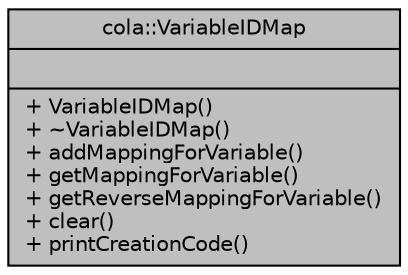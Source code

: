 digraph "cola::VariableIDMap"
{
  edge [fontname="Helvetica",fontsize="10",labelfontname="Helvetica",labelfontsize="10"];
  node [fontname="Helvetica",fontsize="10",shape=record];
  Node1 [label="{cola::VariableIDMap\n||+ VariableIDMap()\l+ ~VariableIDMap()\l+ addMappingForVariable()\l+ getMappingForVariable()\l+ getReverseMappingForVariable()\l+ clear()\l+ printCreationCode()\l}",height=0.2,width=0.4,color="black", fillcolor="grey75", style="filled" fontcolor="black"];
}
